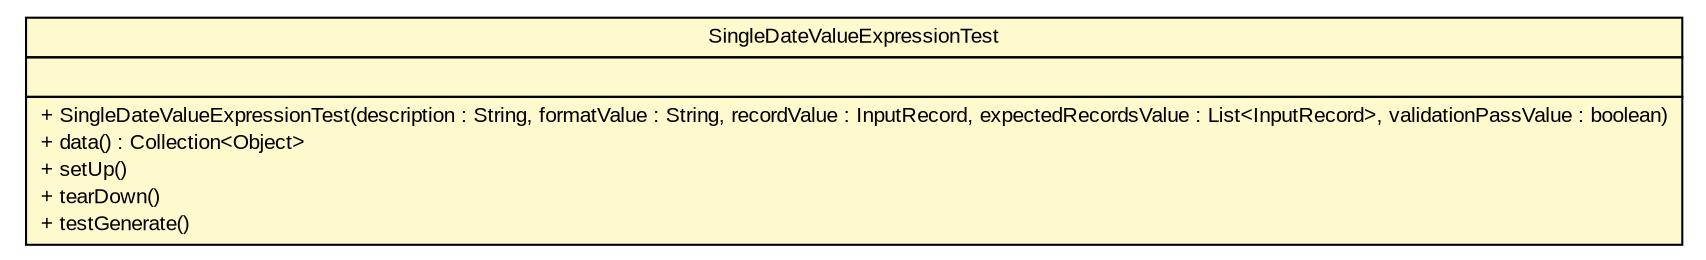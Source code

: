 #!/usr/local/bin/dot
#
# Class diagram 
# Generated by UMLGraph version R5_6 (http://www.umlgraph.org/)
#

digraph G {
	edge [fontname="arial",fontsize=10,labelfontname="arial",labelfontsize=10];
	node [fontname="arial",fontsize=10,shape=plaintext];
	nodesep=0.25;
	ranksep=0.5;
	// com.github.mkolisnyk.aerial.expressions.value.SingleDateValueExpressionTest
	c1960 [label=<<table title="com.github.mkolisnyk.aerial.expressions.value.SingleDateValueExpressionTest" border="0" cellborder="1" cellspacing="0" cellpadding="2" port="p" bgcolor="lemonChiffon" href="./SingleDateValueExpressionTest.html">
		<tr><td><table border="0" cellspacing="0" cellpadding="1">
<tr><td align="center" balign="center"> SingleDateValueExpressionTest </td></tr>
		</table></td></tr>
		<tr><td><table border="0" cellspacing="0" cellpadding="1">
<tr><td align="left" balign="left">  </td></tr>
		</table></td></tr>
		<tr><td><table border="0" cellspacing="0" cellpadding="1">
<tr><td align="left" balign="left"> + SingleDateValueExpressionTest(description : String, formatValue : String, recordValue : InputRecord, expectedRecordsValue : List&lt;InputRecord&gt;, validationPassValue : boolean) </td></tr>
<tr><td align="left" balign="left"> + data() : Collection&lt;Object&gt; </td></tr>
<tr><td align="left" balign="left"> + setUp() </td></tr>
<tr><td align="left" balign="left"> + tearDown() </td></tr>
<tr><td align="left" balign="left"> + testGenerate() </td></tr>
		</table></td></tr>
		</table>>, URL="./SingleDateValueExpressionTest.html", fontname="arial", fontcolor="black", fontsize=10.0];
}

